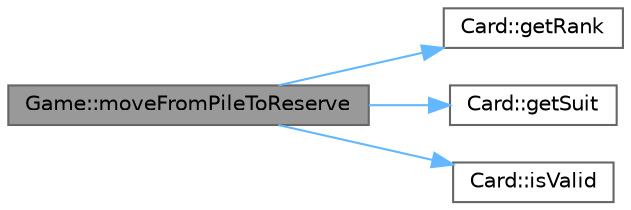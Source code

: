 digraph "Game::moveFromPileToReserve"
{
 // LATEX_PDF_SIZE
  bgcolor="transparent";
  edge [fontname=Helvetica,fontsize=10,labelfontname=Helvetica,labelfontsize=10];
  node [fontname=Helvetica,fontsize=10,shape=box,height=0.2,width=0.4];
  rankdir="LR";
  Node1 [id="Node000001",label="Game::moveFromPileToReserve",height=0.2,width=0.4,color="gray40", fillcolor="grey60", style="filled", fontcolor="black",tooltip="Moves top card from pile to a reserve slot if allowed."];
  Node1 -> Node2 [id="edge1_Node000001_Node000002",color="steelblue1",style="solid",tooltip=" "];
  Node2 [id="Node000002",label="Card::getRank",height=0.2,width=0.4,color="grey40", fillcolor="white", style="filled",URL="$d5/d6a/class_card.html#ad2c7de19fb9df88e6591015a7f2d81dd",tooltip="Gets the rank of the card."];
  Node1 -> Node3 [id="edge2_Node000001_Node000003",color="steelblue1",style="solid",tooltip=" "];
  Node3 [id="Node000003",label="Card::getSuit",height=0.2,width=0.4,color="grey40", fillcolor="white", style="filled",URL="$d5/d6a/class_card.html#a8ad282c1b97a4846775a4b502722a4f1",tooltip="Gets the suit of the card."];
  Node1 -> Node4 [id="edge3_Node000001_Node000004",color="steelblue1",style="solid",tooltip=" "];
  Node4 [id="Node000004",label="Card::isValid",height=0.2,width=0.4,color="grey40", fillcolor="white", style="filled",URL="$d5/d6a/class_card.html#a8a05ca808aae1e9aa54f5525672be650",tooltip="Checks if the card is valid (properly initialized)."];
}
